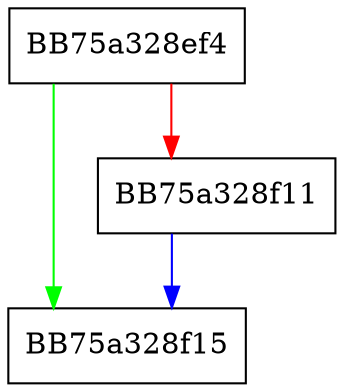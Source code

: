 digraph InsertValue {
  node [shape="box"];
  graph [splines=ortho];
  BB75a328ef4 -> BB75a328f15 [color="green"];
  BB75a328ef4 -> BB75a328f11 [color="red"];
  BB75a328f11 -> BB75a328f15 [color="blue"];
}